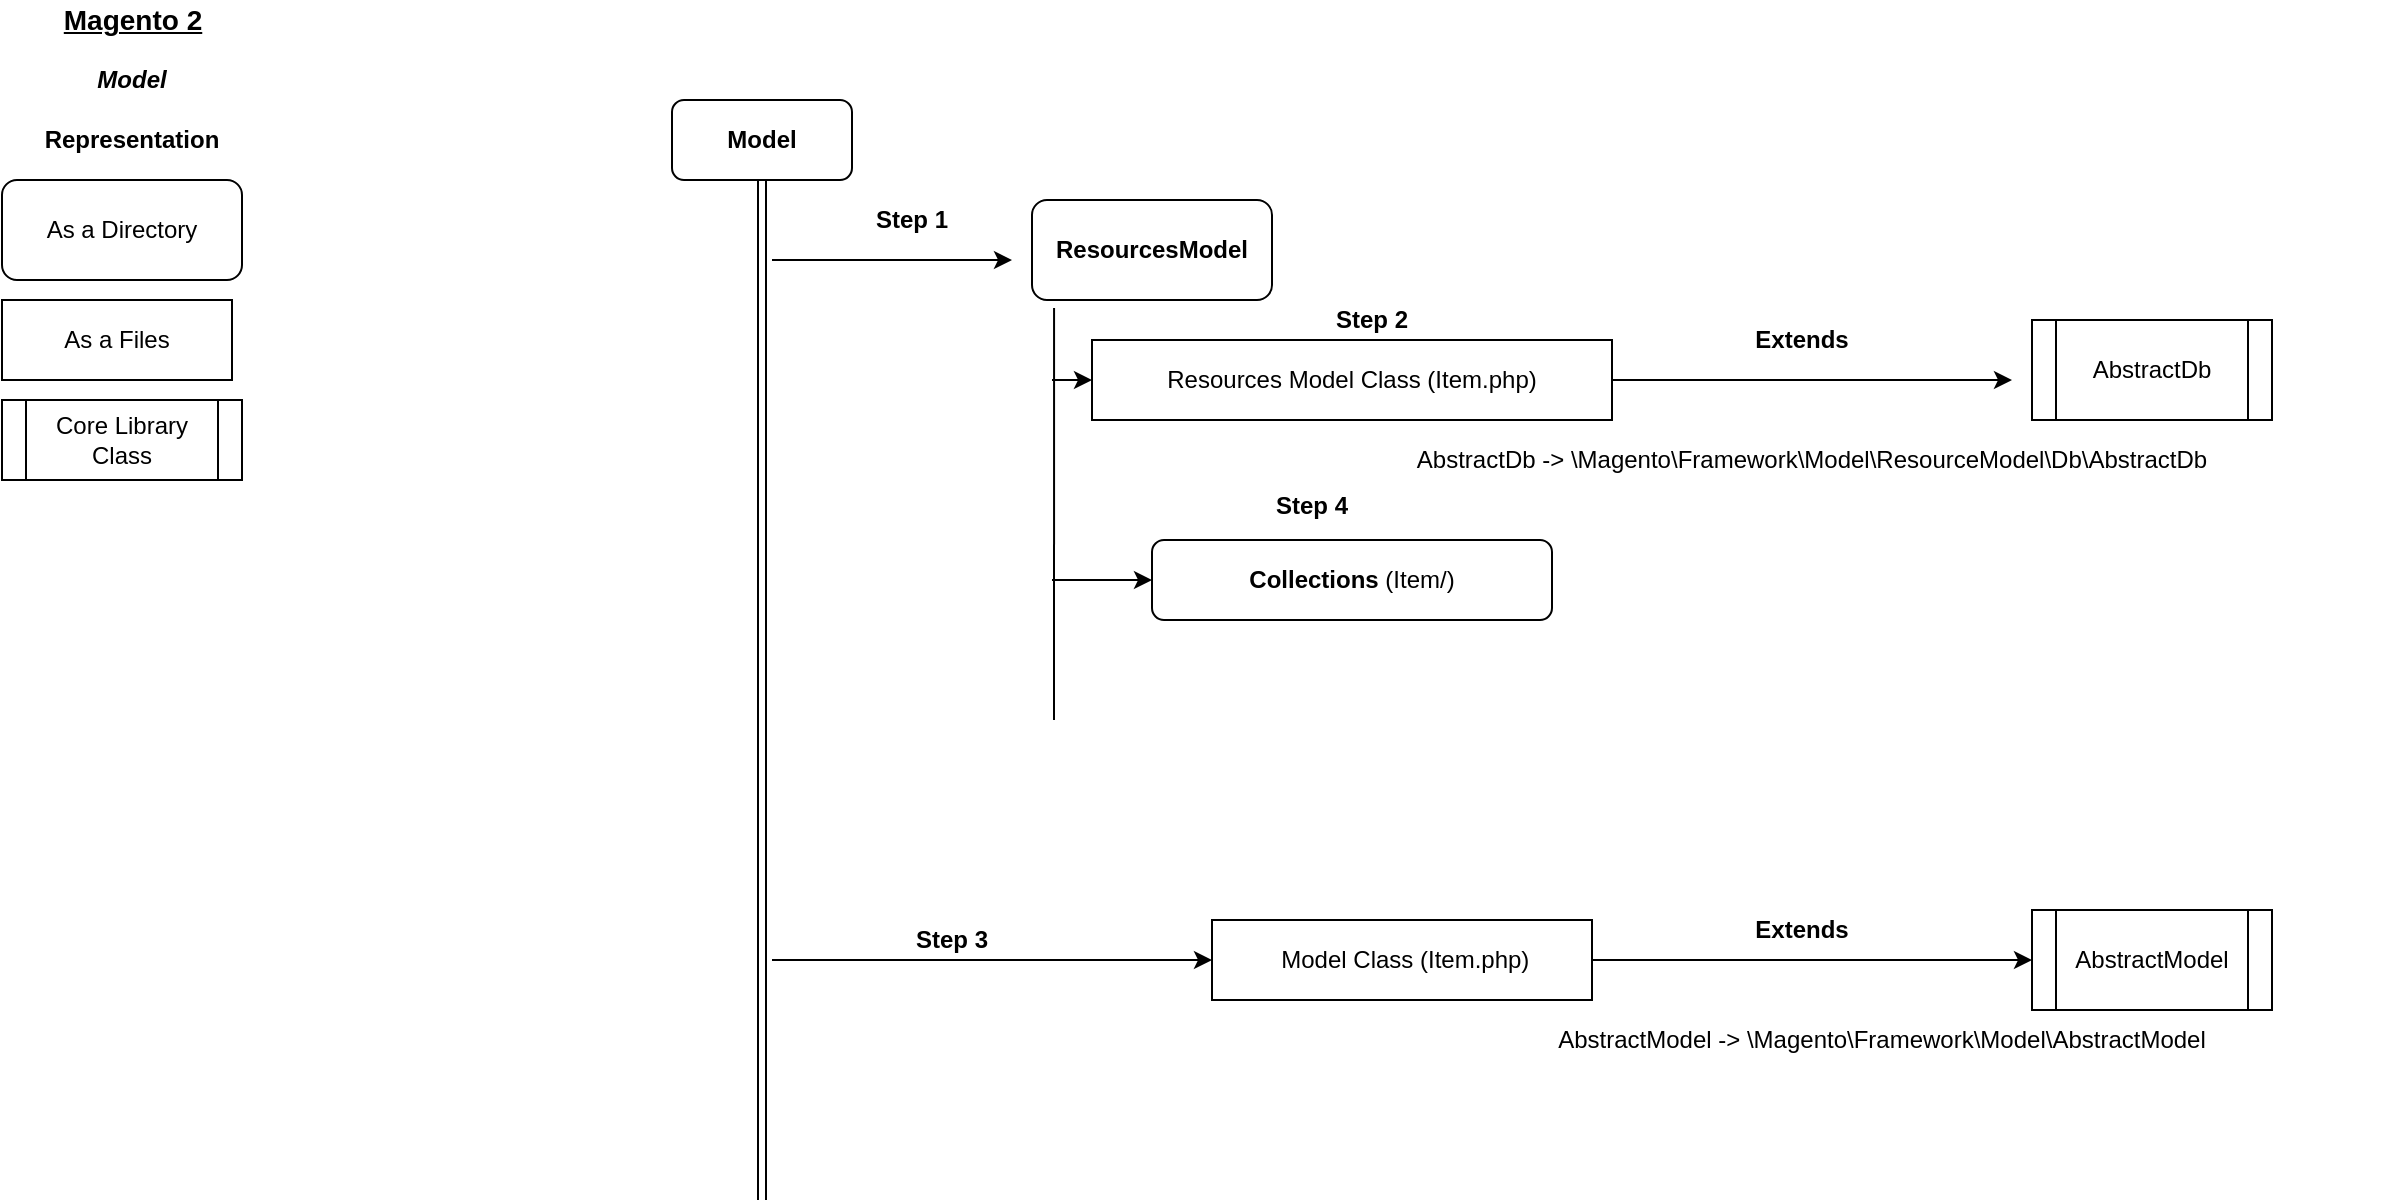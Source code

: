 <mxfile version="12.8.4" type="github">
  <diagram id="3Gwex4awZwpqN9QZlOrT" name="Page-1">
    <mxGraphModel dx="1775" dy="776" grid="1" gridSize="10" guides="1" tooltips="1" connect="1" arrows="1" fold="1" page="0" pageScale="1" pageWidth="850" pageHeight="1100" math="0" shadow="0">
      <root>
        <mxCell id="0" />
        <mxCell id="1" parent="0" />
        <mxCell id="ozoOBvcNnjLol-_-BVLn-1" value="&lt;i&gt;&lt;b&gt;Model&lt;/b&gt;&lt;/i&gt;" style="text;html=1;strokeColor=none;fillColor=none;align=center;verticalAlign=middle;whiteSpace=wrap;rounded=0;" parent="1" vertex="1">
          <mxGeometry x="-340" y="50" width="40" height="20" as="geometry" />
        </mxCell>
        <mxCell id="ozoOBvcNnjLol-_-BVLn-2" value="&lt;div&gt;&lt;u&gt;&lt;font style=&quot;font-size: 14px&quot;&gt;&lt;b&gt;Magento 2&lt;/b&gt;&lt;/font&gt;&lt;/u&gt;&lt;/div&gt;" style="text;html=1;align=center;verticalAlign=middle;resizable=0;points=[];autosize=1;" parent="1" vertex="1">
          <mxGeometry x="-370" y="20" width="100" height="20" as="geometry" />
        </mxCell>
        <mxCell id="ozoOBvcNnjLol-_-BVLn-4" value="&lt;b&gt;Model&lt;/b&gt;" style="rounded=1;whiteSpace=wrap;html=1;" parent="1" vertex="1">
          <mxGeometry x="-50" y="70" width="90" height="40" as="geometry" />
        </mxCell>
        <mxCell id="ozoOBvcNnjLol-_-BVLn-5" value="" style="shape=link;html=1;entryX=0.5;entryY=1;entryDx=0;entryDy=0;" parent="1" target="ozoOBvcNnjLol-_-BVLn-4" edge="1">
          <mxGeometry width="50" height="50" relative="1" as="geometry">
            <mxPoint x="-5" y="620" as="sourcePoint" />
            <mxPoint x="450" y="370" as="targetPoint" />
          </mxGeometry>
        </mxCell>
        <mxCell id="ozoOBvcNnjLol-_-BVLn-9" value="" style="endArrow=classic;html=1;" parent="1" edge="1">
          <mxGeometry width="50" height="50" relative="1" as="geometry">
            <mxPoint y="150" as="sourcePoint" />
            <mxPoint x="120" y="150" as="targetPoint" />
          </mxGeometry>
        </mxCell>
        <mxCell id="ozoOBvcNnjLol-_-BVLn-10" value="&lt;b&gt;Step 2&lt;br&gt;&lt;/b&gt;" style="text;html=1;strokeColor=none;fillColor=none;align=center;verticalAlign=middle;whiteSpace=wrap;rounded=0;" parent="1" vertex="1">
          <mxGeometry x="260" y="170" width="80" height="20" as="geometry" />
        </mxCell>
        <mxCell id="ozoOBvcNnjLol-_-BVLn-13" value="&lt;b&gt;ResourcesModel&lt;/b&gt;" style="rounded=1;whiteSpace=wrap;html=1;" parent="1" vertex="1">
          <mxGeometry x="130" y="120" width="120" height="50" as="geometry" />
        </mxCell>
        <mxCell id="ozoOBvcNnjLol-_-BVLn-14" style="edgeStyle=orthogonalEdgeStyle;rounded=0;orthogonalLoop=1;jettySize=auto;html=1;exitX=0.5;exitY=1;exitDx=0;exitDy=0;" parent="1" source="ozoOBvcNnjLol-_-BVLn-13" target="ozoOBvcNnjLol-_-BVLn-13" edge="1">
          <mxGeometry relative="1" as="geometry" />
        </mxCell>
        <mxCell id="ozoOBvcNnjLol-_-BVLn-17" value="&lt;b&gt;Representation&lt;/b&gt;" style="text;html=1;strokeColor=none;fillColor=none;align=center;verticalAlign=middle;whiteSpace=wrap;rounded=0;" parent="1" vertex="1">
          <mxGeometry x="-385" y="80" width="130" height="20" as="geometry" />
        </mxCell>
        <mxCell id="ozoOBvcNnjLol-_-BVLn-19" value="&lt;div&gt;As a Directory&lt;/div&gt;" style="rounded=1;whiteSpace=wrap;html=1;" parent="1" vertex="1">
          <mxGeometry x="-385" y="110" width="120" height="50" as="geometry" />
        </mxCell>
        <mxCell id="ozoOBvcNnjLol-_-BVLn-21" value="Resources Model Class (Item.php)" style="rounded=0;whiteSpace=wrap;html=1;" parent="1" vertex="1">
          <mxGeometry x="160" y="190" width="260" height="40" as="geometry" />
        </mxCell>
        <mxCell id="ozoOBvcNnjLol-_-BVLn-22" value="As a Files" style="rounded=0;whiteSpace=wrap;html=1;" parent="1" vertex="1">
          <mxGeometry x="-385" y="170" width="115" height="40" as="geometry" />
        </mxCell>
        <mxCell id="ozoOBvcNnjLol-_-BVLn-23" value="" style="endArrow=classic;html=1;exitX=1;exitY=0.5;exitDx=0;exitDy=0;" parent="1" source="ozoOBvcNnjLol-_-BVLn-21" edge="1">
          <mxGeometry width="50" height="50" relative="1" as="geometry">
            <mxPoint x="430" y="200" as="sourcePoint" />
            <mxPoint x="620" y="210" as="targetPoint" />
          </mxGeometry>
        </mxCell>
        <mxCell id="ozoOBvcNnjLol-_-BVLn-25" value="&lt;b&gt;Extends&lt;/b&gt;" style="text;html=1;strokeColor=none;fillColor=none;align=center;verticalAlign=middle;whiteSpace=wrap;rounded=0;" parent="1" vertex="1">
          <mxGeometry x="490" y="180" width="50" height="20" as="geometry" />
        </mxCell>
        <mxCell id="ozoOBvcNnjLol-_-BVLn-26" value="&lt;b&gt;Step 1&lt;br&gt;&lt;/b&gt;" style="text;html=1;strokeColor=none;fillColor=none;align=center;verticalAlign=middle;whiteSpace=wrap;rounded=0;" parent="1" vertex="1">
          <mxGeometry x="30" y="120" width="80" height="20" as="geometry" />
        </mxCell>
        <mxCell id="ozoOBvcNnjLol-_-BVLn-29" value="AbstractDb" style="shape=process;whiteSpace=wrap;html=1;backgroundOutline=1;" parent="1" vertex="1">
          <mxGeometry x="630" y="180" width="120" height="50" as="geometry" />
        </mxCell>
        <mxCell id="ozoOBvcNnjLol-_-BVLn-30" value="Core Library Class" style="shape=process;whiteSpace=wrap;html=1;backgroundOutline=1;" parent="1" vertex="1">
          <mxGeometry x="-385" y="220" width="120" height="40" as="geometry" />
        </mxCell>
        <mxCell id="ozoOBvcNnjLol-_-BVLn-31" value="AbstractDb -&amp;gt; \Magento\Framework\Model\ResourceModel\Db\AbstractDb" style="text;html=1;strokeColor=none;fillColor=none;align=center;verticalAlign=middle;whiteSpace=wrap;rounded=0;" parent="1" vertex="1">
          <mxGeometry x="230" y="240" width="580" height="20" as="geometry" />
        </mxCell>
        <mxCell id="D6z27ReZSQ_k1aPt0-zH-1" value="" style="endArrow=none;html=1;entryX=0.092;entryY=1.08;entryDx=0;entryDy=0;entryPerimeter=0;" edge="1" parent="1" target="ozoOBvcNnjLol-_-BVLn-13">
          <mxGeometry width="50" height="50" relative="1" as="geometry">
            <mxPoint x="141" y="380" as="sourcePoint" />
            <mxPoint x="240" y="340" as="targetPoint" />
          </mxGeometry>
        </mxCell>
        <mxCell id="D6z27ReZSQ_k1aPt0-zH-2" value="" style="endArrow=classic;html=1;entryX=0;entryY=0.5;entryDx=0;entryDy=0;" edge="1" parent="1" target="ozoOBvcNnjLol-_-BVLn-21">
          <mxGeometry width="50" height="50" relative="1" as="geometry">
            <mxPoint x="140" y="210" as="sourcePoint" />
            <mxPoint x="240" y="340" as="targetPoint" />
          </mxGeometry>
        </mxCell>
        <mxCell id="D6z27ReZSQ_k1aPt0-zH-6" value="" style="endArrow=classic;html=1;" edge="1" parent="1">
          <mxGeometry width="50" height="50" relative="1" as="geometry">
            <mxPoint x="140" y="310" as="sourcePoint" />
            <mxPoint x="190" y="310" as="targetPoint" />
          </mxGeometry>
        </mxCell>
        <mxCell id="D6z27ReZSQ_k1aPt0-zH-7" value="&lt;div&gt;&lt;b&gt;Step 4&lt;/b&gt;&lt;/div&gt;&lt;div&gt;&lt;b&gt;&lt;br&gt;&lt;/b&gt;&lt;/div&gt;" style="text;html=1;strokeColor=none;fillColor=none;align=center;verticalAlign=middle;whiteSpace=wrap;rounded=0;" vertex="1" parent="1">
          <mxGeometry x="230" y="270" width="80" height="20" as="geometry" />
        </mxCell>
        <mxCell id="D6z27ReZSQ_k1aPt0-zH-8" value="&lt;div&gt;&lt;b&gt;Collections&lt;/b&gt; (Item/)&lt;/div&gt;" style="rounded=1;whiteSpace=wrap;html=1;" vertex="1" parent="1">
          <mxGeometry x="190" y="290" width="200" height="40" as="geometry" />
        </mxCell>
        <mxCell id="D6z27ReZSQ_k1aPt0-zH-10" value="" style="endArrow=classic;html=1;" edge="1" parent="1">
          <mxGeometry width="50" height="50" relative="1" as="geometry">
            <mxPoint y="500" as="sourcePoint" />
            <mxPoint x="220" y="500" as="targetPoint" />
          </mxGeometry>
        </mxCell>
        <mxCell id="D6z27ReZSQ_k1aPt0-zH-11" value="&lt;b&gt;Step 3&lt;br&gt;&lt;/b&gt;" style="text;html=1;strokeColor=none;fillColor=none;align=center;verticalAlign=middle;whiteSpace=wrap;rounded=0;" vertex="1" parent="1">
          <mxGeometry x="50" y="480" width="80" height="20" as="geometry" />
        </mxCell>
        <mxCell id="D6z27ReZSQ_k1aPt0-zH-12" value="&amp;nbsp;Model Class (Item.php)" style="rounded=0;whiteSpace=wrap;html=1;" vertex="1" parent="1">
          <mxGeometry x="220" y="480" width="190" height="40" as="geometry" />
        </mxCell>
        <mxCell id="D6z27ReZSQ_k1aPt0-zH-13" value="AbstractModel" style="shape=process;whiteSpace=wrap;html=1;backgroundOutline=1;" vertex="1" parent="1">
          <mxGeometry x="630" y="475" width="120" height="50" as="geometry" />
        </mxCell>
        <mxCell id="D6z27ReZSQ_k1aPt0-zH-14" value="" style="endArrow=classic;html=1;exitX=1;exitY=0.5;exitDx=0;exitDy=0;" edge="1" source="D6z27ReZSQ_k1aPt0-zH-12" parent="1">
          <mxGeometry width="50" height="50" relative="1" as="geometry">
            <mxPoint x="490" y="490" as="sourcePoint" />
            <mxPoint x="630" y="500" as="targetPoint" />
          </mxGeometry>
        </mxCell>
        <mxCell id="D6z27ReZSQ_k1aPt0-zH-15" value="&lt;b&gt;Extends&lt;/b&gt;" style="text;html=1;strokeColor=none;fillColor=none;align=center;verticalAlign=middle;whiteSpace=wrap;rounded=0;" vertex="1" parent="1">
          <mxGeometry x="490" y="475" width="50" height="20" as="geometry" />
        </mxCell>
        <mxCell id="D6z27ReZSQ_k1aPt0-zH-16" value="AbstractModel -&amp;gt; \Magento\Framework\Model\AbstractModel" style="text;html=1;strokeColor=none;fillColor=none;align=center;verticalAlign=middle;whiteSpace=wrap;rounded=0;" vertex="1" parent="1">
          <mxGeometry x="340" y="530" width="430" height="20" as="geometry" />
        </mxCell>
      </root>
    </mxGraphModel>
  </diagram>
</mxfile>
